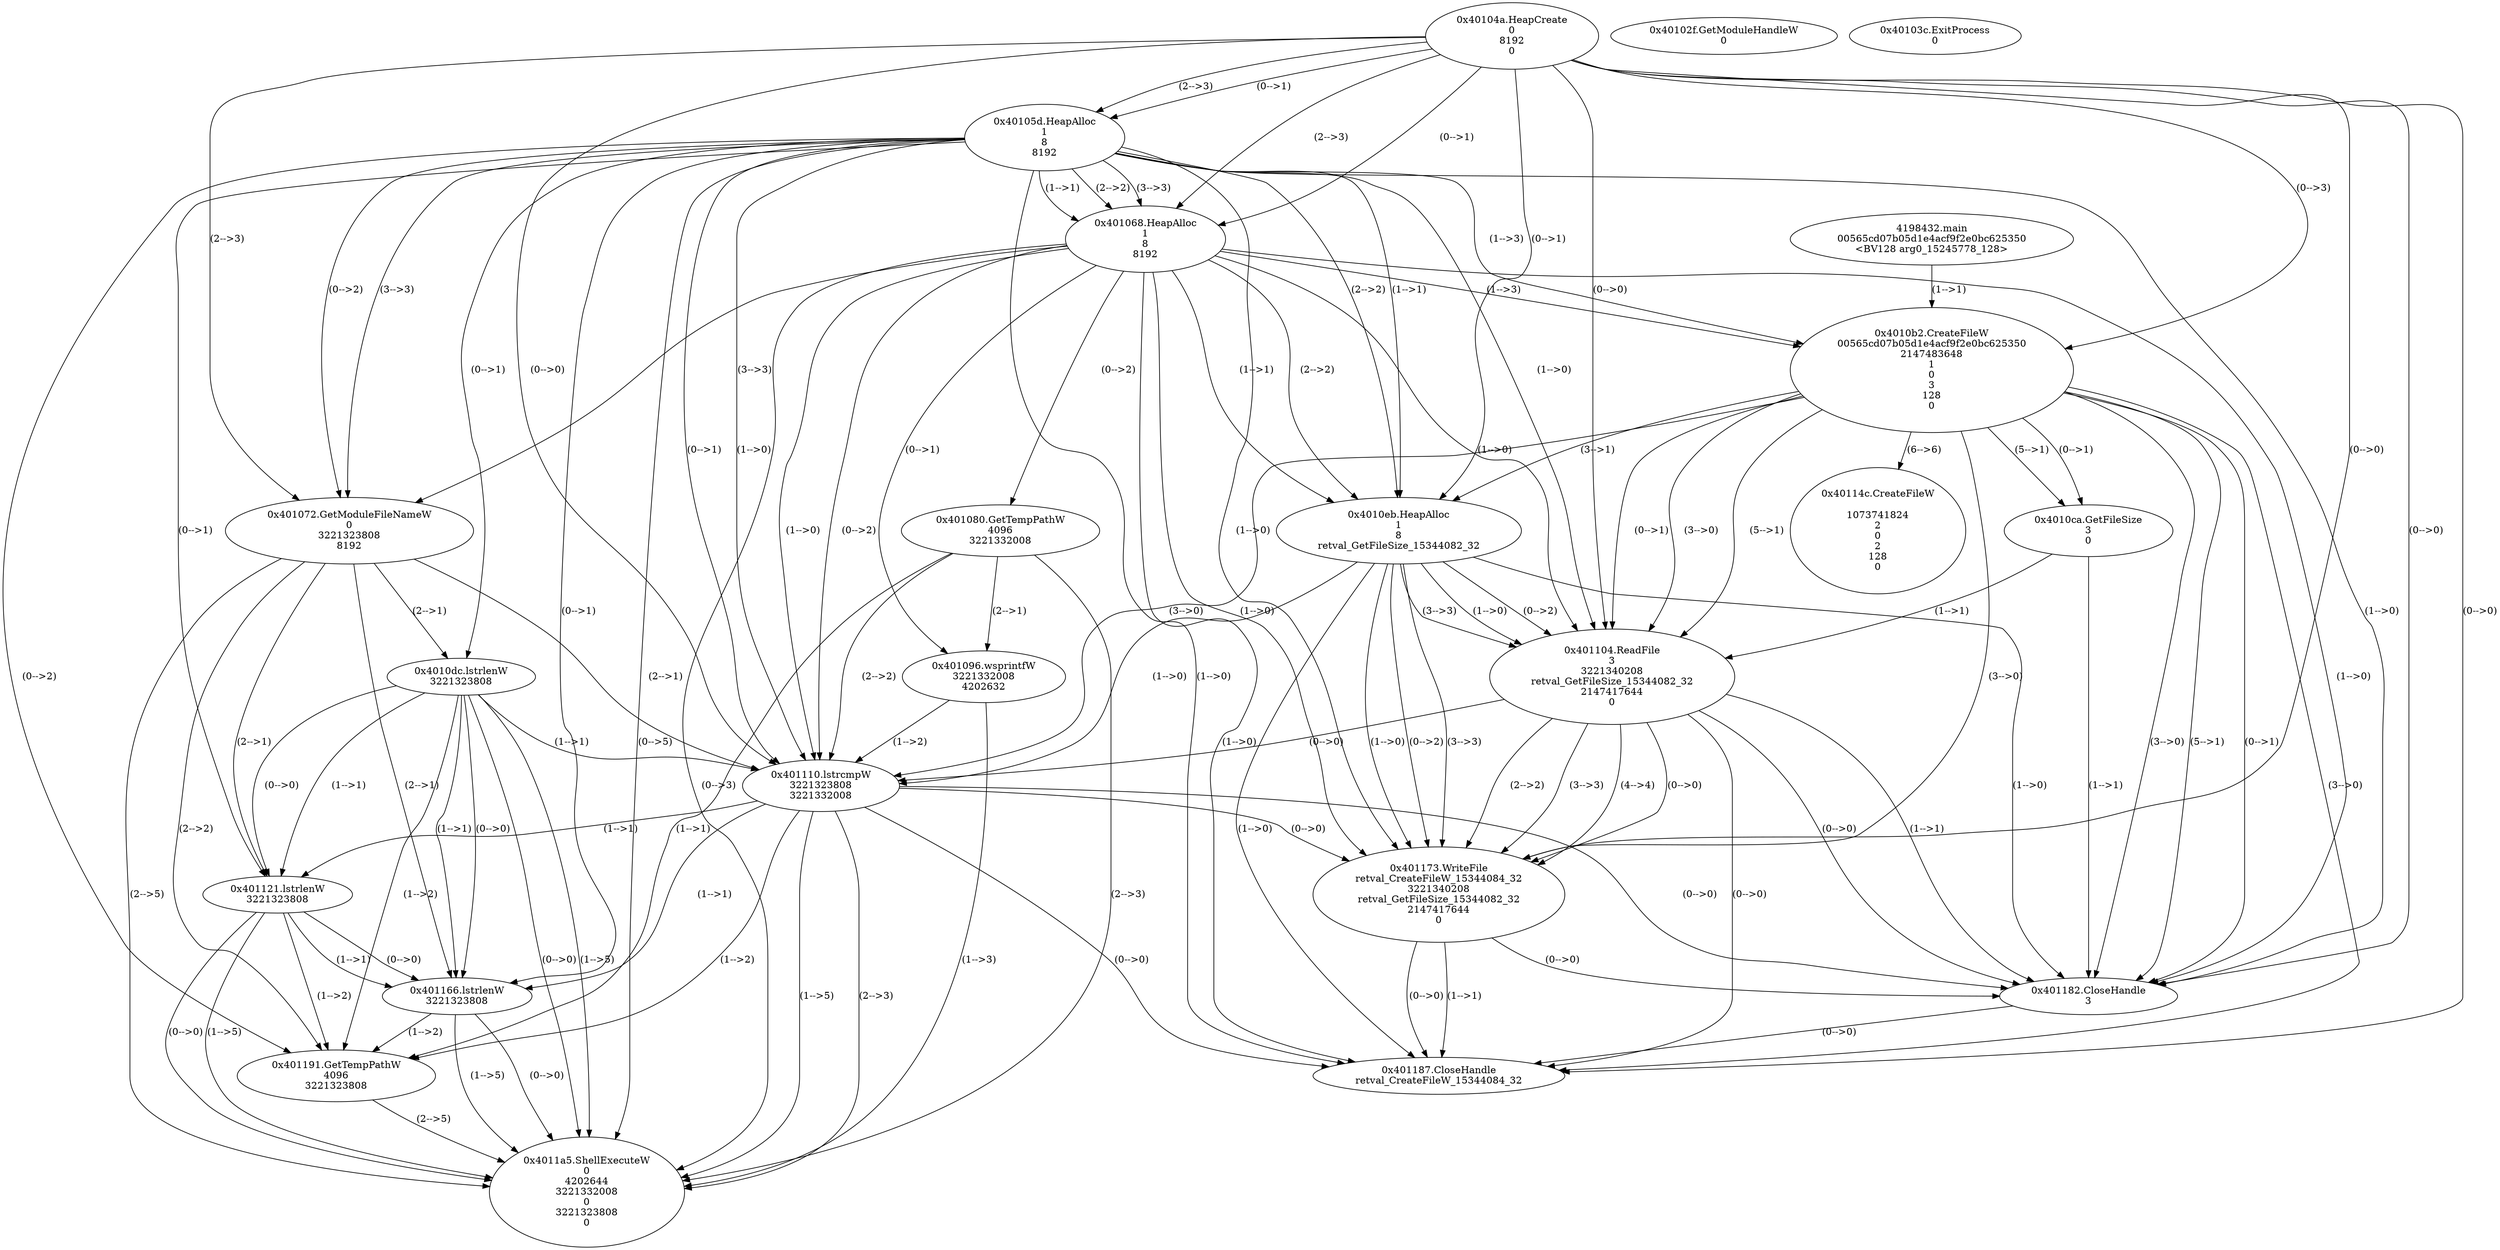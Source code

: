 // Global SCDG with merge call
digraph {
	0 [label="4198432.main
00565cd07b05d1e4acf9f2e0bc625350
<BV128 arg0_15245778_128>"]
	1 [label="0x40102f.GetModuleHandleW
0"]
	2 [label="0x40104a.HeapCreate
0
8192
0"]
	3 [label="0x40105d.HeapAlloc
1
8
8192"]
	2 -> 3 [label="(0-->1)"]
	2 -> 3 [label="(2-->3)"]
	4 [label="0x401068.HeapAlloc
1
8
8192"]
	2 -> 4 [label="(0-->1)"]
	3 -> 4 [label="(1-->1)"]
	3 -> 4 [label="(2-->2)"]
	2 -> 4 [label="(2-->3)"]
	3 -> 4 [label="(3-->3)"]
	5 [label="0x401072.GetModuleFileNameW
0
3221323808
8192"]
	3 -> 5 [label="(0-->2)"]
	2 -> 5 [label="(2-->3)"]
	3 -> 5 [label="(3-->3)"]
	4 -> 5 [label="(3-->3)"]
	6 [label="0x401080.GetTempPathW
4096
3221332008"]
	4 -> 6 [label="(0-->2)"]
	7 [label="0x401096.wsprintfW
3221332008
4202632"]
	4 -> 7 [label="(0-->1)"]
	6 -> 7 [label="(2-->1)"]
	8 [label="0x4010b2.CreateFileW
00565cd07b05d1e4acf9f2e0bc625350
2147483648
1
0
3
128
0"]
	0 -> 8 [label="(1-->1)"]
	2 -> 8 [label="(0-->3)"]
	3 -> 8 [label="(1-->3)"]
	4 -> 8 [label="(1-->3)"]
	9 [label="0x4010ca.GetFileSize
3
0"]
	8 -> 9 [label="(5-->1)"]
	8 -> 9 [label="(0-->1)"]
	10 [label="0x4010dc.lstrlenW
3221323808"]
	3 -> 10 [label="(0-->1)"]
	5 -> 10 [label="(2-->1)"]
	11 [label="0x4010eb.HeapAlloc
1
8
retval_GetFileSize_15344082_32"]
	2 -> 11 [label="(0-->1)"]
	3 -> 11 [label="(1-->1)"]
	4 -> 11 [label="(1-->1)"]
	8 -> 11 [label="(3-->1)"]
	3 -> 11 [label="(2-->2)"]
	4 -> 11 [label="(2-->2)"]
	12 [label="0x401104.ReadFile
3
3221340208
retval_GetFileSize_15344082_32
2147417644
0"]
	8 -> 12 [label="(5-->1)"]
	8 -> 12 [label="(0-->1)"]
	9 -> 12 [label="(1-->1)"]
	11 -> 12 [label="(0-->2)"]
	11 -> 12 [label="(3-->3)"]
	2 -> 12 [label="(0-->0)"]
	3 -> 12 [label="(1-->0)"]
	4 -> 12 [label="(1-->0)"]
	8 -> 12 [label="(3-->0)"]
	11 -> 12 [label="(1-->0)"]
	13 [label="0x401110.lstrcmpW
3221323808
3221332008"]
	3 -> 13 [label="(0-->1)"]
	5 -> 13 [label="(2-->1)"]
	10 -> 13 [label="(1-->1)"]
	4 -> 13 [label="(0-->2)"]
	6 -> 13 [label="(2-->2)"]
	7 -> 13 [label="(1-->2)"]
	2 -> 13 [label="(0-->0)"]
	3 -> 13 [label="(1-->0)"]
	4 -> 13 [label="(1-->0)"]
	8 -> 13 [label="(3-->0)"]
	11 -> 13 [label="(1-->0)"]
	12 -> 13 [label="(0-->0)"]
	14 [label="0x401121.lstrlenW
3221323808"]
	3 -> 14 [label="(0-->1)"]
	5 -> 14 [label="(2-->1)"]
	10 -> 14 [label="(1-->1)"]
	13 -> 14 [label="(1-->1)"]
	10 -> 14 [label="(0-->0)"]
	15 [label="0x40114c.CreateFileW

1073741824
2
0
2
128
0"]
	8 -> 15 [label="(6-->6)"]
	16 [label="0x401166.lstrlenW
3221323808"]
	3 -> 16 [label="(0-->1)"]
	5 -> 16 [label="(2-->1)"]
	10 -> 16 [label="(1-->1)"]
	13 -> 16 [label="(1-->1)"]
	14 -> 16 [label="(1-->1)"]
	10 -> 16 [label="(0-->0)"]
	14 -> 16 [label="(0-->0)"]
	17 [label="0x401173.WriteFile
retval_CreateFileW_15344084_32
3221340208
retval_GetFileSize_15344082_32
2147417644
0"]
	11 -> 17 [label="(0-->2)"]
	12 -> 17 [label="(2-->2)"]
	11 -> 17 [label="(3-->3)"]
	12 -> 17 [label="(3-->3)"]
	12 -> 17 [label="(4-->4)"]
	2 -> 17 [label="(0-->0)"]
	3 -> 17 [label="(1-->0)"]
	4 -> 17 [label="(1-->0)"]
	8 -> 17 [label="(3-->0)"]
	11 -> 17 [label="(1-->0)"]
	12 -> 17 [label="(0-->0)"]
	13 -> 17 [label="(0-->0)"]
	18 [label="0x401182.CloseHandle
3"]
	8 -> 18 [label="(5-->1)"]
	8 -> 18 [label="(0-->1)"]
	9 -> 18 [label="(1-->1)"]
	12 -> 18 [label="(1-->1)"]
	2 -> 18 [label="(0-->0)"]
	3 -> 18 [label="(1-->0)"]
	4 -> 18 [label="(1-->0)"]
	8 -> 18 [label="(3-->0)"]
	11 -> 18 [label="(1-->0)"]
	12 -> 18 [label="(0-->0)"]
	13 -> 18 [label="(0-->0)"]
	17 -> 18 [label="(0-->0)"]
	19 [label="0x401187.CloseHandle
retval_CreateFileW_15344084_32"]
	17 -> 19 [label="(1-->1)"]
	2 -> 19 [label="(0-->0)"]
	3 -> 19 [label="(1-->0)"]
	4 -> 19 [label="(1-->0)"]
	8 -> 19 [label="(3-->0)"]
	11 -> 19 [label="(1-->0)"]
	12 -> 19 [label="(0-->0)"]
	13 -> 19 [label="(0-->0)"]
	17 -> 19 [label="(0-->0)"]
	18 -> 19 [label="(0-->0)"]
	20 [label="0x401191.GetTempPathW
4096
3221323808"]
	6 -> 20 [label="(1-->1)"]
	3 -> 20 [label="(0-->2)"]
	5 -> 20 [label="(2-->2)"]
	10 -> 20 [label="(1-->2)"]
	13 -> 20 [label="(1-->2)"]
	14 -> 20 [label="(1-->2)"]
	16 -> 20 [label="(1-->2)"]
	21 [label="0x4011a5.ShellExecuteW
0
4202644
3221332008
0
3221323808
0"]
	4 -> 21 [label="(0-->3)"]
	6 -> 21 [label="(2-->3)"]
	7 -> 21 [label="(1-->3)"]
	13 -> 21 [label="(2-->3)"]
	3 -> 21 [label="(0-->5)"]
	5 -> 21 [label="(2-->5)"]
	10 -> 21 [label="(1-->5)"]
	13 -> 21 [label="(1-->5)"]
	14 -> 21 [label="(1-->5)"]
	16 -> 21 [label="(1-->5)"]
	20 -> 21 [label="(2-->5)"]
	10 -> 21 [label="(0-->0)"]
	14 -> 21 [label="(0-->0)"]
	16 -> 21 [label="(0-->0)"]
	22 [label="0x40103c.ExitProcess
0"]
}
